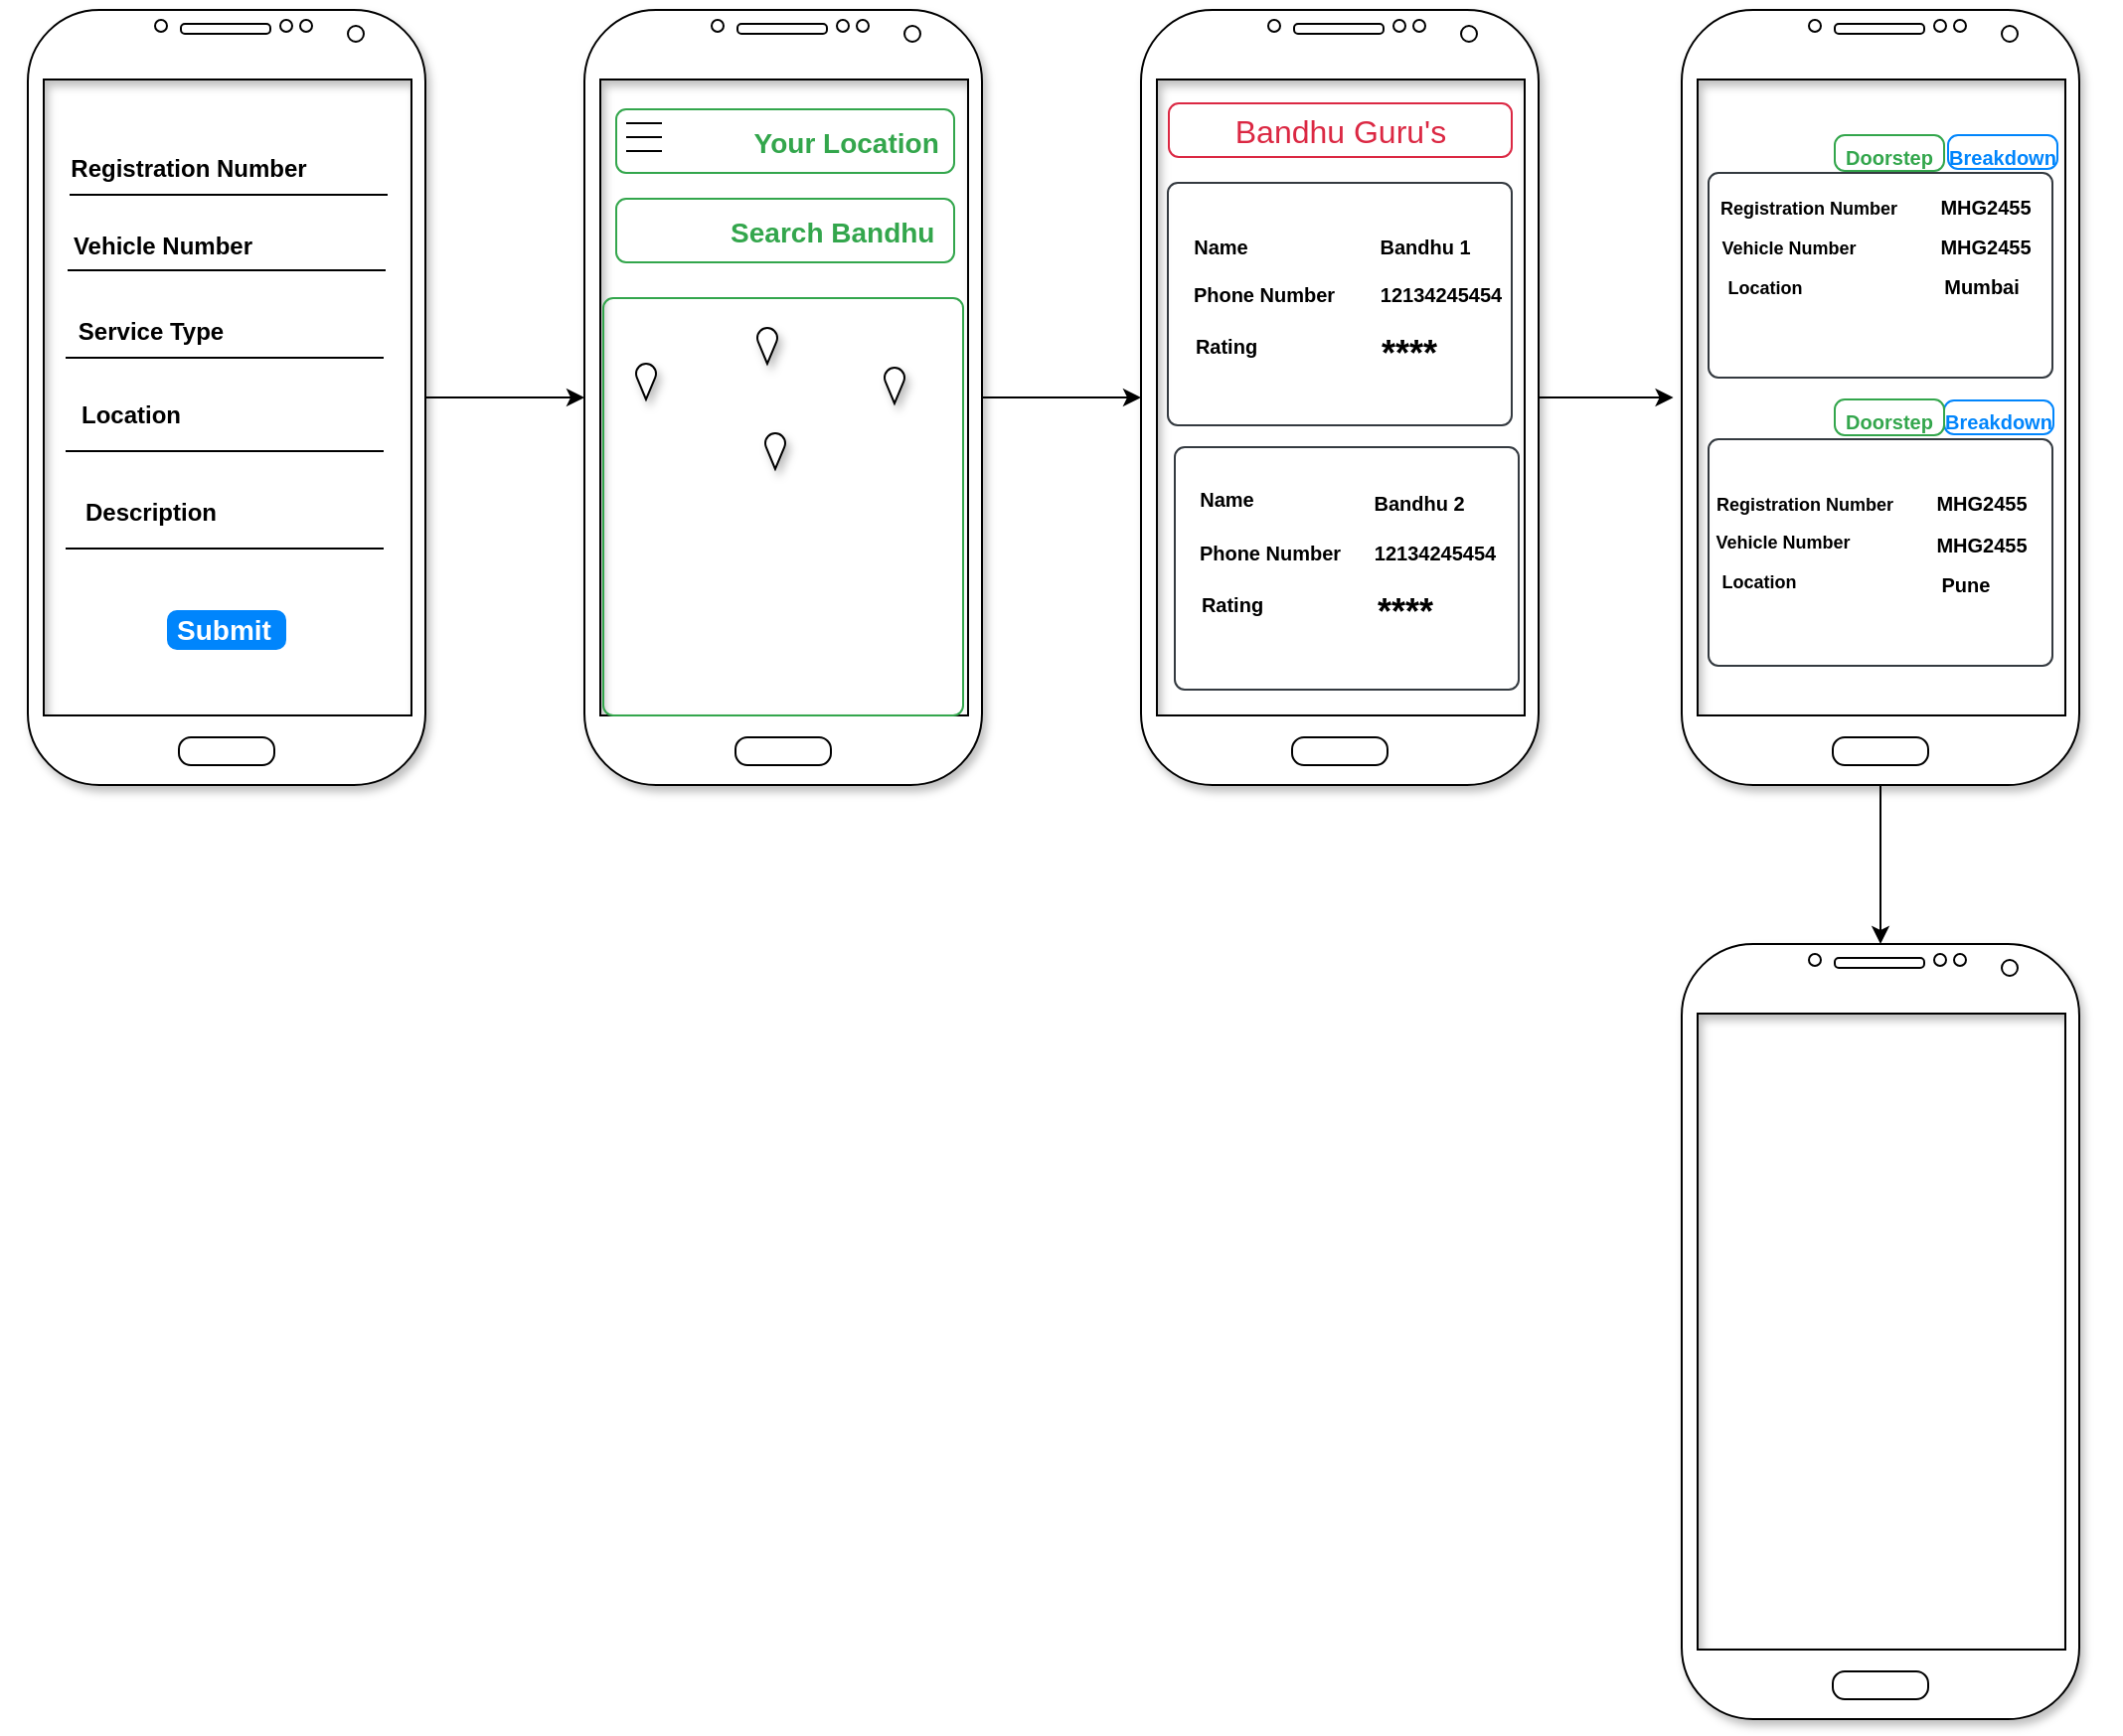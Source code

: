 <mxfile version="20.2.4" type="github">
  <diagram id="3zpM8lw0tZSN6bLLj1Mo" name="Page-1">
    <mxGraphModel dx="1280" dy="503" grid="0" gridSize="10" guides="1" tooltips="1" connect="1" arrows="1" fold="1" page="1" pageScale="1" pageWidth="850" pageHeight="1100" math="0" shadow="0">
      <root>
        <mxCell id="0" />
        <mxCell id="1" parent="0" />
        <mxCell id="CuT0-UTq4PFeX5ZE3Q96-7" value="" style="edgeStyle=orthogonalEdgeStyle;rounded=0;orthogonalLoop=1;jettySize=auto;html=1;" edge="1" parent="1" source="CuT0-UTq4PFeX5ZE3Q96-1" target="CuT0-UTq4PFeX5ZE3Q96-6">
          <mxGeometry relative="1" as="geometry" />
        </mxCell>
        <mxCell id="CuT0-UTq4PFeX5ZE3Q96-1" value="" style="verticalLabelPosition=bottom;verticalAlign=top;html=1;shadow=1;dashed=0;strokeWidth=1;shape=mxgraph.android.phone2;strokeColor=#000000;" vertex="1" parent="1">
          <mxGeometry x="33" y="78" width="200" height="390" as="geometry" />
        </mxCell>
        <mxCell id="CuT0-UTq4PFeX5ZE3Q96-9" value="" style="edgeStyle=orthogonalEdgeStyle;rounded=0;orthogonalLoop=1;jettySize=auto;html=1;" edge="1" parent="1" source="CuT0-UTq4PFeX5ZE3Q96-6" target="CuT0-UTq4PFeX5ZE3Q96-8">
          <mxGeometry relative="1" as="geometry" />
        </mxCell>
        <mxCell id="CuT0-UTq4PFeX5ZE3Q96-6" value="" style="verticalLabelPosition=bottom;verticalAlign=top;html=1;shadow=1;dashed=0;strokeWidth=1;shape=mxgraph.android.phone2;strokeColor=#000000;" vertex="1" parent="1">
          <mxGeometry x="313" y="78" width="200" height="390" as="geometry" />
        </mxCell>
        <mxCell id="CuT0-UTq4PFeX5ZE3Q96-95" value="" style="edgeStyle=orthogonalEdgeStyle;rounded=0;orthogonalLoop=1;jettySize=auto;html=1;fontSize=9;entryX=-0.021;entryY=0.5;entryDx=0;entryDy=0;entryPerimeter=0;" edge="1" parent="1" source="CuT0-UTq4PFeX5ZE3Q96-8" target="CuT0-UTq4PFeX5ZE3Q96-54">
          <mxGeometry relative="1" as="geometry">
            <mxPoint x="861" y="273" as="targetPoint" />
          </mxGeometry>
        </mxCell>
        <mxCell id="CuT0-UTq4PFeX5ZE3Q96-8" value="" style="verticalLabelPosition=bottom;verticalAlign=top;html=1;shadow=1;dashed=0;strokeWidth=1;shape=mxgraph.android.phone2;strokeColor=#000000;" vertex="1" parent="1">
          <mxGeometry x="593" y="78" width="200" height="390" as="geometry" />
        </mxCell>
        <mxCell id="CuT0-UTq4PFeX5ZE3Q96-10" value="&lt;b&gt;Registration Number&lt;/b&gt;" style="text;html=1;strokeColor=none;fillColor=none;align=center;verticalAlign=middle;whiteSpace=wrap;rounded=0;shadow=1;" vertex="1" parent="1">
          <mxGeometry x="52" y="143" width="124" height="30" as="geometry" />
        </mxCell>
        <mxCell id="CuT0-UTq4PFeX5ZE3Q96-11" value="&lt;b&gt;Vehicle Number&lt;/b&gt;" style="text;html=1;strokeColor=none;fillColor=none;align=center;verticalAlign=middle;whiteSpace=wrap;rounded=0;shadow=1;" vertex="1" parent="1">
          <mxGeometry x="39" y="182" width="124" height="30" as="geometry" />
        </mxCell>
        <mxCell id="CuT0-UTq4PFeX5ZE3Q96-14" value="" style="endArrow=none;html=1;rounded=0;" edge="1" parent="1">
          <mxGeometry relative="1" as="geometry">
            <mxPoint x="54" y="171" as="sourcePoint" />
            <mxPoint x="214" y="171" as="targetPoint" />
          </mxGeometry>
        </mxCell>
        <mxCell id="CuT0-UTq4PFeX5ZE3Q96-15" value="" style="endArrow=none;html=1;rounded=0;" edge="1" parent="1">
          <mxGeometry relative="1" as="geometry">
            <mxPoint x="53" y="209" as="sourcePoint" />
            <mxPoint x="213" y="209" as="targetPoint" />
          </mxGeometry>
        </mxCell>
        <mxCell id="CuT0-UTq4PFeX5ZE3Q96-17" value="&lt;b&gt;Service Type&lt;br&gt;&lt;br&gt;&lt;/b&gt;" style="text;html=1;strokeColor=none;fillColor=none;align=center;verticalAlign=middle;whiteSpace=wrap;rounded=0;shadow=1;" vertex="1" parent="1">
          <mxGeometry x="33" y="232" width="124" height="30" as="geometry" />
        </mxCell>
        <mxCell id="CuT0-UTq4PFeX5ZE3Q96-18" value="" style="endArrow=none;html=1;rounded=0;" edge="1" parent="1">
          <mxGeometry relative="1" as="geometry">
            <mxPoint x="52" y="253" as="sourcePoint" />
            <mxPoint x="212" y="253" as="targetPoint" />
          </mxGeometry>
        </mxCell>
        <mxCell id="CuT0-UTq4PFeX5ZE3Q96-19" value="&lt;b&gt;Location&lt;br&gt;&lt;br&gt;&lt;/b&gt;" style="text;html=1;strokeColor=none;fillColor=none;align=center;verticalAlign=middle;whiteSpace=wrap;rounded=0;shadow=1;" vertex="1" parent="1">
          <mxGeometry x="23" y="274" width="124" height="30" as="geometry" />
        </mxCell>
        <mxCell id="CuT0-UTq4PFeX5ZE3Q96-20" value="" style="endArrow=none;html=1;rounded=0;" edge="1" parent="1">
          <mxGeometry relative="1" as="geometry">
            <mxPoint x="52" y="300" as="sourcePoint" />
            <mxPoint x="212" y="300" as="targetPoint" />
          </mxGeometry>
        </mxCell>
        <mxCell id="CuT0-UTq4PFeX5ZE3Q96-21" value="&lt;b&gt;Description&lt;br&gt;&lt;/b&gt;" style="text;html=1;strokeColor=none;fillColor=none;align=center;verticalAlign=middle;whiteSpace=wrap;rounded=0;shadow=1;" vertex="1" parent="1">
          <mxGeometry x="33" y="316" width="124" height="30" as="geometry" />
        </mxCell>
        <mxCell id="CuT0-UTq4PFeX5ZE3Q96-22" value="" style="endArrow=none;html=1;rounded=0;" edge="1" parent="1">
          <mxGeometry relative="1" as="geometry">
            <mxPoint x="52" y="349" as="sourcePoint" />
            <mxPoint x="212" y="349" as="targetPoint" />
          </mxGeometry>
        </mxCell>
        <mxCell id="CuT0-UTq4PFeX5ZE3Q96-23" value="Submit" style="html=1;shadow=0;dashed=0;shape=mxgraph.bootstrap.rrect;rSize=5;strokeColor=none;strokeWidth=1;fillColor=#0085FC;fontColor=#FFFFFF;whiteSpace=wrap;align=left;verticalAlign=middle;spacingLeft=0;fontStyle=1;fontSize=14;spacing=5;" vertex="1" parent="1">
          <mxGeometry x="103" y="380" width="60" height="20" as="geometry" />
        </mxCell>
        <mxCell id="CuT0-UTq4PFeX5ZE3Q96-24" value="&amp;nbsp; &amp;nbsp; &amp;nbsp; &amp;nbsp; &amp;nbsp; &amp;nbsp; &amp;nbsp;&lt;font style=&quot;font-size: 14px;&quot;&gt; &lt;b&gt;Your Location&lt;/b&gt;&lt;/font&gt;" style="html=1;shadow=0;dashed=0;shape=mxgraph.bootstrap.rrect;rSize=5;strokeColor=#33A64C;strokeWidth=1;fillColor=none;fontColor=#33A64C;whiteSpace=wrap;align=center;verticalAlign=middle;spacingLeft=0;fontStyle=0;fontSize=16;spacing=5;" vertex="1" parent="1">
          <mxGeometry x="329" y="128" width="170" height="32" as="geometry" />
        </mxCell>
        <mxCell id="CuT0-UTq4PFeX5ZE3Q96-25" value="" style="endArrow=none;html=1;rounded=0;" edge="1" parent="1">
          <mxGeometry relative="1" as="geometry">
            <mxPoint x="334" y="135" as="sourcePoint" />
            <mxPoint x="352" y="135" as="targetPoint" />
          </mxGeometry>
        </mxCell>
        <mxCell id="CuT0-UTq4PFeX5ZE3Q96-28" value="" style="endArrow=none;html=1;rounded=0;" edge="1" parent="1">
          <mxGeometry relative="1" as="geometry">
            <mxPoint x="334" y="142" as="sourcePoint" />
            <mxPoint x="352" y="142" as="targetPoint" />
          </mxGeometry>
        </mxCell>
        <mxCell id="CuT0-UTq4PFeX5ZE3Q96-29" value="" style="endArrow=none;html=1;rounded=0;" edge="1" parent="1">
          <mxGeometry relative="1" as="geometry">
            <mxPoint x="334" y="149" as="sourcePoint" />
            <mxPoint x="352" y="149" as="targetPoint" />
          </mxGeometry>
        </mxCell>
        <mxCell id="CuT0-UTq4PFeX5ZE3Q96-30" value="&lt;b&gt;&amp;nbsp; &amp;nbsp; &amp;nbsp; &amp;nbsp; &amp;nbsp;&lt;font style=&quot;font-size: 14px;&quot;&gt; &amp;nbsp;Search Bandhu&lt;/font&gt;&lt;/b&gt;" style="html=1;shadow=0;dashed=0;shape=mxgraph.bootstrap.rrect;rSize=5;strokeColor=#33A64C;strokeWidth=1;fillColor=none;fontColor=#33A64C;whiteSpace=wrap;align=center;verticalAlign=middle;spacingLeft=0;fontStyle=0;fontSize=16;spacing=5;" vertex="1" parent="1">
          <mxGeometry x="329" y="173" width="170" height="32" as="geometry" />
        </mxCell>
        <mxCell id="CuT0-UTq4PFeX5ZE3Q96-32" value="" style="html=1;shadow=0;dashed=0;shape=mxgraph.bootstrap.rrect;rSize=5;strokeColor=#33A64C;strokeWidth=1;fillColor=none;fontColor=#33A64C;whiteSpace=wrap;align=center;verticalAlign=middle;spacingLeft=0;fontStyle=0;fontSize=16;spacing=5;" vertex="1" parent="1">
          <mxGeometry x="322.5" y="223" width="181" height="210" as="geometry" />
        </mxCell>
        <mxCell id="CuT0-UTq4PFeX5ZE3Q96-36" value="" style="verticalLabelPosition=bottom;verticalAlign=top;html=1;shape=mxgraph.basic.drop;shadow=1;fontSize=14;strokeColor=#000000;direction=west;" vertex="1" parent="1">
          <mxGeometry x="339" y="256" width="10" height="18" as="geometry" />
        </mxCell>
        <mxCell id="CuT0-UTq4PFeX5ZE3Q96-37" value="" style="verticalLabelPosition=bottom;verticalAlign=top;html=1;shape=mxgraph.basic.drop;shadow=1;fontSize=14;strokeColor=#000000;direction=west;" vertex="1" parent="1">
          <mxGeometry x="404" y="291" width="10" height="18" as="geometry" />
        </mxCell>
        <mxCell id="CuT0-UTq4PFeX5ZE3Q96-38" value="" style="verticalLabelPosition=bottom;verticalAlign=top;html=1;shape=mxgraph.basic.drop;shadow=1;fontSize=14;strokeColor=#000000;direction=west;" vertex="1" parent="1">
          <mxGeometry x="400" y="238" width="10" height="18" as="geometry" />
        </mxCell>
        <mxCell id="CuT0-UTq4PFeX5ZE3Q96-39" value="" style="verticalLabelPosition=bottom;verticalAlign=top;html=1;shape=mxgraph.basic.drop;shadow=1;fontSize=14;strokeColor=#000000;direction=west;" vertex="1" parent="1">
          <mxGeometry x="464" y="258" width="10" height="18" as="geometry" />
        </mxCell>
        <mxCell id="CuT0-UTq4PFeX5ZE3Q96-40" value="" style="html=1;shadow=0;dashed=0;shape=mxgraph.bootstrap.rrect;rSize=5;strokeColor=#343A40;strokeWidth=1;fillColor=none;fontColor=#343A40;whiteSpace=wrap;align=center;verticalAlign=middle;spacingLeft=0;fontStyle=0;fontSize=16;spacing=5;" vertex="1" parent="1">
          <mxGeometry x="878.5" y="160" width="173" height="103" as="geometry" />
        </mxCell>
        <mxCell id="CuT0-UTq4PFeX5ZE3Q96-42" value="" style="html=1;shadow=0;dashed=0;shape=mxgraph.bootstrap.rrect;rSize=5;strokeColor=#343A40;strokeWidth=1;fillColor=none;fontColor=#343A40;whiteSpace=wrap;align=center;verticalAlign=middle;spacingLeft=0;fontStyle=0;fontSize=16;spacing=5;" vertex="1" parent="1">
          <mxGeometry x="878.5" y="294" width="173" height="114" as="geometry" />
        </mxCell>
        <mxCell id="CuT0-UTq4PFeX5ZE3Q96-43" value="&lt;font style=&quot;font-size: 10px;&quot;&gt;&lt;b style=&quot;&quot;&gt;Doorstep&lt;/b&gt;&lt;/font&gt;" style="html=1;shadow=0;dashed=0;shape=mxgraph.bootstrap.rrect;rSize=5;strokeColor=#33A64C;strokeWidth=1;fillColor=none;fontColor=#33A64C;whiteSpace=wrap;align=center;verticalAlign=middle;spacingLeft=0;fontStyle=0;fontSize=16;spacing=5;" vertex="1" parent="1">
          <mxGeometry x="942" y="141" width="55" height="18" as="geometry" />
        </mxCell>
        <mxCell id="CuT0-UTq4PFeX5ZE3Q96-53" value="&lt;font style=&quot;font-size: 10px;&quot;&gt;&lt;b&gt;Breakdown&lt;/b&gt;&lt;/font&gt;" style="html=1;shadow=0;dashed=0;shape=mxgraph.bootstrap.rrect;rSize=5;strokeColor=#0085FC;strokeWidth=1;fillColor=none;fontColor=#0085FC;whiteSpace=wrap;align=center;verticalAlign=middle;spacingLeft=0;fontStyle=0;fontSize=16;spacing=5;" vertex="1" parent="1">
          <mxGeometry x="997" y="274.5" width="55" height="17" as="geometry" />
        </mxCell>
        <mxCell id="CuT0-UTq4PFeX5ZE3Q96-98" value="" style="edgeStyle=orthogonalEdgeStyle;rounded=0;orthogonalLoop=1;jettySize=auto;html=1;fontSize=9;" edge="1" parent="1" source="CuT0-UTq4PFeX5ZE3Q96-54" target="CuT0-UTq4PFeX5ZE3Q96-97">
          <mxGeometry relative="1" as="geometry" />
        </mxCell>
        <mxCell id="CuT0-UTq4PFeX5ZE3Q96-54" value="" style="verticalLabelPosition=bottom;verticalAlign=top;html=1;shadow=1;dashed=0;strokeWidth=1;shape=mxgraph.android.phone2;strokeColor=#000000;" vertex="1" parent="1">
          <mxGeometry x="865" y="78" width="200" height="390" as="geometry" />
        </mxCell>
        <mxCell id="CuT0-UTq4PFeX5ZE3Q96-60" value="" style="html=1;shadow=0;dashed=0;shape=mxgraph.bootstrap.rrect;rSize=5;strokeColor=#343A40;strokeWidth=1;fillColor=none;fontColor=#343A40;whiteSpace=wrap;align=center;verticalAlign=middle;spacingLeft=0;fontStyle=0;fontSize=16;spacing=5;" vertex="1" parent="1">
          <mxGeometry x="606.5" y="165" width="173" height="122" as="geometry" />
        </mxCell>
        <mxCell id="CuT0-UTq4PFeX5ZE3Q96-61" value="Bandhu Guru&#39;s" style="html=1;shadow=0;dashed=0;shape=mxgraph.bootstrap.rrect;rSize=5;strokeColor=#DB2843;strokeWidth=1;fillColor=none;fontColor=#DB2843;whiteSpace=wrap;align=center;verticalAlign=middle;spacingLeft=0;fontStyle=0;fontSize=16;spacing=5;" vertex="1" parent="1">
          <mxGeometry x="607" y="125" width="172.5" height="27" as="geometry" />
        </mxCell>
        <mxCell id="CuT0-UTq4PFeX5ZE3Q96-64" value="&lt;b&gt;&lt;font style=&quot;font-size: 10px;&quot;&gt;Name&amp;nbsp;&amp;nbsp;&lt;/font&gt;&lt;/b&gt;" style="text;html=1;strokeColor=none;fillColor=none;align=center;verticalAlign=middle;whiteSpace=wrap;rounded=0;shadow=1;" vertex="1" parent="1">
          <mxGeometry x="574" y="182" width="124" height="30" as="geometry" />
        </mxCell>
        <mxCell id="CuT0-UTq4PFeX5ZE3Q96-65" value="&lt;b&gt;&lt;font style=&quot;font-size: 10px;&quot;&gt;Phone Number&lt;/font&gt;&lt;/b&gt;" style="text;html=1;strokeColor=none;fillColor=none;align=center;verticalAlign=middle;whiteSpace=wrap;rounded=0;shadow=1;" vertex="1" parent="1">
          <mxGeometry x="593" y="206" width="124" height="30" as="geometry" />
        </mxCell>
        <mxCell id="CuT0-UTq4PFeX5ZE3Q96-66" value="&lt;b&gt;&lt;font style=&quot;font-size: 10px;&quot;&gt;Rating&lt;/font&gt;&lt;/b&gt;" style="text;html=1;strokeColor=none;fillColor=none;align=center;verticalAlign=middle;whiteSpace=wrap;rounded=0;shadow=1;" vertex="1" parent="1">
          <mxGeometry x="574" y="232" width="124" height="30" as="geometry" />
        </mxCell>
        <mxCell id="CuT0-UTq4PFeX5ZE3Q96-67" value="&lt;b&gt;&lt;font style=&quot;font-size: 10px;&quot;&gt;Bandhu 1&lt;/font&gt;&lt;/b&gt;" style="text;html=1;strokeColor=none;fillColor=none;align=center;verticalAlign=middle;whiteSpace=wrap;rounded=0;shadow=1;" vertex="1" parent="1">
          <mxGeometry x="674" y="182" width="124" height="30" as="geometry" />
        </mxCell>
        <mxCell id="CuT0-UTq4PFeX5ZE3Q96-68" value="&lt;b&gt;&lt;font style=&quot;font-size: 10px;&quot;&gt;12134245454&lt;/font&gt;&lt;/b&gt;" style="text;html=1;strokeColor=none;fillColor=none;align=center;verticalAlign=middle;whiteSpace=wrap;rounded=0;shadow=1;" vertex="1" parent="1">
          <mxGeometry x="682" y="206" width="124" height="30" as="geometry" />
        </mxCell>
        <mxCell id="CuT0-UTq4PFeX5ZE3Q96-69" value="&lt;b style=&quot;&quot;&gt;&lt;font style=&quot;font-size: 18px;&quot;&gt;****&lt;/font&gt;&lt;/b&gt;" style="text;html=1;strokeColor=none;fillColor=none;align=center;verticalAlign=middle;whiteSpace=wrap;rounded=0;shadow=1;" vertex="1" parent="1">
          <mxGeometry x="666" y="236" width="124" height="30" as="geometry" />
        </mxCell>
        <mxCell id="CuT0-UTq4PFeX5ZE3Q96-70" value="&lt;span style=&quot;color: rgba(0, 0, 0, 0); font-family: monospace; font-size: 0px; text-align: start;&quot;&gt;%3CmxGraphModel%3E%3Croot%3E%3CmxCell%20id%3D%220%22%2F%3E%3CmxCell%20id%3D%221%22%20parent%3D%220%22%2F%3E%3CmxCell%20id%3D%222%22%20value%3D%22%26lt%3Bb%26gt%3B%26lt%3Bfont%20style%3D%26quot%3Bfont-size%3A%2010px%3B%26quot%3B%26gt%3B12134245454%26lt%3B%2Ffont%26gt%3B%26lt%3B%2Fb%26gt%3B%22%20style%3D%22text%3Bhtml%3D1%3BstrokeColor%3Dnone%3BfillColor%3Dnone%3Balign%3Dcenter%3BverticalAlign%3Dmiddle%3BwhiteSpace%3Dwrap%3Brounded%3D0%3Bshadow%3D1%3B%22%20vertex%3D%221%22%20parent%3D%221%22%3E%3CmxGeometry%20x%3D%22683%22%20y%3D%22206%22%20width%3D%22124%22%20height%3D%2230%22%20as%3D%22geometry%22%2F%3E%3C%2FmxCell%3E%3C%2Froot%3E%3C%2FmxGraphModel%3E&lt;/span&gt;" style="html=1;shadow=0;dashed=0;shape=mxgraph.bootstrap.rrect;rSize=5;strokeColor=#343A40;strokeWidth=1;fillColor=none;fontColor=#343A40;whiteSpace=wrap;align=center;verticalAlign=middle;spacingLeft=0;fontStyle=0;fontSize=16;spacing=5;" vertex="1" parent="1">
          <mxGeometry x="610" y="298" width="173" height="122" as="geometry" />
        </mxCell>
        <mxCell id="CuT0-UTq4PFeX5ZE3Q96-71" value="&lt;b&gt;&lt;font style=&quot;font-size: 10px;&quot;&gt;Name&amp;nbsp;&amp;nbsp;&lt;/font&gt;&lt;/b&gt;" style="text;html=1;strokeColor=none;fillColor=none;align=center;verticalAlign=middle;whiteSpace=wrap;rounded=0;shadow=1;" vertex="1" parent="1">
          <mxGeometry x="577" y="309" width="124" height="30" as="geometry" />
        </mxCell>
        <mxCell id="CuT0-UTq4PFeX5ZE3Q96-72" value="&lt;b&gt;&lt;font style=&quot;font-size: 10px;&quot;&gt;Phone Number&lt;/font&gt;&lt;/b&gt;" style="text;html=1;strokeColor=none;fillColor=none;align=center;verticalAlign=middle;whiteSpace=wrap;rounded=0;shadow=1;" vertex="1" parent="1">
          <mxGeometry x="596" y="336" width="124" height="30" as="geometry" />
        </mxCell>
        <mxCell id="CuT0-UTq4PFeX5ZE3Q96-73" value="&lt;b&gt;&lt;font style=&quot;font-size: 10px;&quot;&gt;Rating&lt;/font&gt;&lt;/b&gt;" style="text;html=1;strokeColor=none;fillColor=none;align=center;verticalAlign=middle;whiteSpace=wrap;rounded=0;shadow=1;" vertex="1" parent="1">
          <mxGeometry x="577" y="362" width="124" height="30" as="geometry" />
        </mxCell>
        <mxCell id="CuT0-UTq4PFeX5ZE3Q96-74" value="&lt;b&gt;&lt;font style=&quot;font-size: 10px;&quot;&gt;Bandhu 2&lt;/font&gt;&lt;/b&gt;" style="text;html=1;strokeColor=none;fillColor=none;align=center;verticalAlign=middle;whiteSpace=wrap;rounded=0;shadow=1;" vertex="1" parent="1">
          <mxGeometry x="671" y="311" width="124" height="30" as="geometry" />
        </mxCell>
        <mxCell id="CuT0-UTq4PFeX5ZE3Q96-75" value="&lt;b&gt;&lt;font style=&quot;font-size: 10px;&quot;&gt;12134245454&lt;/font&gt;&lt;/b&gt;" style="text;html=1;strokeColor=none;fillColor=none;align=center;verticalAlign=middle;whiteSpace=wrap;rounded=0;shadow=1;" vertex="1" parent="1">
          <mxGeometry x="679" y="336" width="124" height="30" as="geometry" />
        </mxCell>
        <mxCell id="CuT0-UTq4PFeX5ZE3Q96-76" value="&lt;b style=&quot;&quot;&gt;&lt;font style=&quot;font-size: 18px;&quot;&gt;****&lt;/font&gt;&lt;/b&gt;" style="text;html=1;strokeColor=none;fillColor=none;align=center;verticalAlign=middle;whiteSpace=wrap;rounded=0;shadow=1;" vertex="1" parent="1">
          <mxGeometry x="664" y="366" width="124" height="30" as="geometry" />
        </mxCell>
        <mxCell id="CuT0-UTq4PFeX5ZE3Q96-79" value="&lt;font style=&quot;font-size: 10px;&quot;&gt;&lt;b style=&quot;&quot;&gt;Doorstep&lt;/b&gt;&lt;/font&gt;" style="html=1;shadow=0;dashed=0;shape=mxgraph.bootstrap.rrect;rSize=5;strokeColor=#33A64C;strokeWidth=1;fillColor=none;fontColor=#33A64C;whiteSpace=wrap;align=center;verticalAlign=middle;spacingLeft=0;fontStyle=0;fontSize=16;spacing=5;" vertex="1" parent="1">
          <mxGeometry x="942" y="274" width="55" height="18" as="geometry" />
        </mxCell>
        <mxCell id="CuT0-UTq4PFeX5ZE3Q96-81" value="&lt;font style=&quot;font-size: 10px;&quot;&gt;&lt;b&gt;Breakdown&lt;/b&gt;&lt;/font&gt;" style="html=1;shadow=0;dashed=0;shape=mxgraph.bootstrap.rrect;rSize=5;strokeColor=#0085FC;strokeWidth=1;fillColor=none;fontColor=#0085FC;whiteSpace=wrap;align=center;verticalAlign=middle;spacingLeft=0;fontStyle=0;fontSize=16;spacing=5;" vertex="1" parent="1">
          <mxGeometry x="999" y="141" width="55" height="17" as="geometry" />
        </mxCell>
        <mxCell id="CuT0-UTq4PFeX5ZE3Q96-82" value="&lt;b&gt;&lt;font style=&quot;font-size: 9px;&quot;&gt;Registration Number&lt;/font&gt;&lt;/b&gt;" style="text;html=1;strokeColor=none;fillColor=none;align=center;verticalAlign=middle;whiteSpace=wrap;rounded=0;shadow=1;" vertex="1" parent="1">
          <mxGeometry x="867" y="162" width="124" height="30" as="geometry" />
        </mxCell>
        <mxCell id="CuT0-UTq4PFeX5ZE3Q96-83" value="&lt;b&gt;&lt;font style=&quot;font-size: 9px;&quot;&gt;Vehicle Number&lt;/font&gt;&lt;/b&gt;" style="text;html=1;strokeColor=none;fillColor=none;align=center;verticalAlign=middle;whiteSpace=wrap;rounded=0;shadow=1;" vertex="1" parent="1">
          <mxGeometry x="857" y="182" width="124" height="30" as="geometry" />
        </mxCell>
        <mxCell id="CuT0-UTq4PFeX5ZE3Q96-84" value="&lt;b&gt;&lt;font style=&quot;font-size: 9px;&quot;&gt;Location&lt;br&gt;&lt;/font&gt;&lt;br&gt;&lt;/b&gt;" style="text;html=1;strokeColor=none;fillColor=none;align=center;verticalAlign=middle;whiteSpace=wrap;rounded=0;shadow=1;" vertex="1" parent="1">
          <mxGeometry x="845" y="209" width="124" height="30" as="geometry" />
        </mxCell>
        <mxCell id="CuT0-UTq4PFeX5ZE3Q96-85" value="&lt;b&gt;&lt;font style=&quot;font-size: 9px;&quot;&gt;Registration Number&lt;/font&gt;&lt;/b&gt;" style="text;html=1;strokeColor=none;fillColor=none;align=center;verticalAlign=middle;whiteSpace=wrap;rounded=0;shadow=1;" vertex="1" parent="1">
          <mxGeometry x="865" y="311" width="124" height="30" as="geometry" />
        </mxCell>
        <mxCell id="CuT0-UTq4PFeX5ZE3Q96-86" value="&lt;b&gt;&lt;font style=&quot;font-size: 9px;&quot;&gt;Vehicle Number&lt;/font&gt;&lt;/b&gt;" style="text;html=1;strokeColor=none;fillColor=none;align=center;verticalAlign=middle;whiteSpace=wrap;rounded=0;shadow=1;" vertex="1" parent="1">
          <mxGeometry x="854" y="330" width="124" height="30" as="geometry" />
        </mxCell>
        <mxCell id="CuT0-UTq4PFeX5ZE3Q96-87" value="&lt;b&gt;&lt;font style=&quot;font-size: 9px;&quot;&gt;Location&lt;br&gt;&lt;/font&gt;&lt;br&gt;&lt;/b&gt;" style="text;html=1;strokeColor=none;fillColor=none;align=center;verticalAlign=middle;whiteSpace=wrap;rounded=0;shadow=1;" vertex="1" parent="1">
          <mxGeometry x="842" y="357" width="124" height="30" as="geometry" />
        </mxCell>
        <mxCell id="CuT0-UTq4PFeX5ZE3Q96-88" value="&lt;font size=&quot;1&quot;&gt;&lt;b&gt;MHG2455&lt;/b&gt;&lt;/font&gt;" style="text;html=1;strokeColor=none;fillColor=none;align=center;verticalAlign=middle;whiteSpace=wrap;rounded=0;shadow=1;" vertex="1" parent="1">
          <mxGeometry x="956" y="162" width="124" height="30" as="geometry" />
        </mxCell>
        <mxCell id="CuT0-UTq4PFeX5ZE3Q96-89" value="&lt;font size=&quot;1&quot;&gt;&lt;b&gt;MHG2455&lt;/b&gt;&lt;/font&gt;" style="text;html=1;strokeColor=none;fillColor=none;align=center;verticalAlign=middle;whiteSpace=wrap;rounded=0;shadow=1;" vertex="1" parent="1">
          <mxGeometry x="956" y="182" width="124" height="30" as="geometry" />
        </mxCell>
        <mxCell id="CuT0-UTq4PFeX5ZE3Q96-90" value="&lt;font size=&quot;1&quot;&gt;&lt;b&gt;Mumbai&lt;/b&gt;&lt;/font&gt;" style="text;html=1;strokeColor=none;fillColor=none;align=center;verticalAlign=middle;whiteSpace=wrap;rounded=0;shadow=1;" vertex="1" parent="1">
          <mxGeometry x="954" y="202" width="124" height="30" as="geometry" />
        </mxCell>
        <mxCell id="CuT0-UTq4PFeX5ZE3Q96-91" value="&lt;font size=&quot;1&quot;&gt;&lt;b&gt;MHG2455&lt;/b&gt;&lt;/font&gt;" style="text;html=1;strokeColor=none;fillColor=none;align=center;verticalAlign=middle;whiteSpace=wrap;rounded=0;shadow=1;" vertex="1" parent="1">
          <mxGeometry x="954" y="311" width="124" height="30" as="geometry" />
        </mxCell>
        <mxCell id="CuT0-UTq4PFeX5ZE3Q96-92" value="&lt;font size=&quot;1&quot;&gt;&lt;b&gt;MHG2455&lt;/b&gt;&lt;/font&gt;" style="text;html=1;strokeColor=none;fillColor=none;align=center;verticalAlign=middle;whiteSpace=wrap;rounded=0;shadow=1;" vertex="1" parent="1">
          <mxGeometry x="954" y="332" width="124" height="30" as="geometry" />
        </mxCell>
        <mxCell id="CuT0-UTq4PFeX5ZE3Q96-93" value="&lt;font size=&quot;1&quot;&gt;&lt;b&gt;Pune&lt;/b&gt;&lt;/font&gt;" style="text;html=1;strokeColor=none;fillColor=none;align=center;verticalAlign=middle;whiteSpace=wrap;rounded=0;shadow=1;" vertex="1" parent="1">
          <mxGeometry x="946" y="352" width="124" height="30" as="geometry" />
        </mxCell>
        <mxCell id="CuT0-UTq4PFeX5ZE3Q96-97" value="" style="verticalLabelPosition=bottom;verticalAlign=top;html=1;shadow=1;dashed=0;strokeWidth=1;shape=mxgraph.android.phone2;strokeColor=#000000;" vertex="1" parent="1">
          <mxGeometry x="865" y="548" width="200" height="390" as="geometry" />
        </mxCell>
      </root>
    </mxGraphModel>
  </diagram>
</mxfile>
